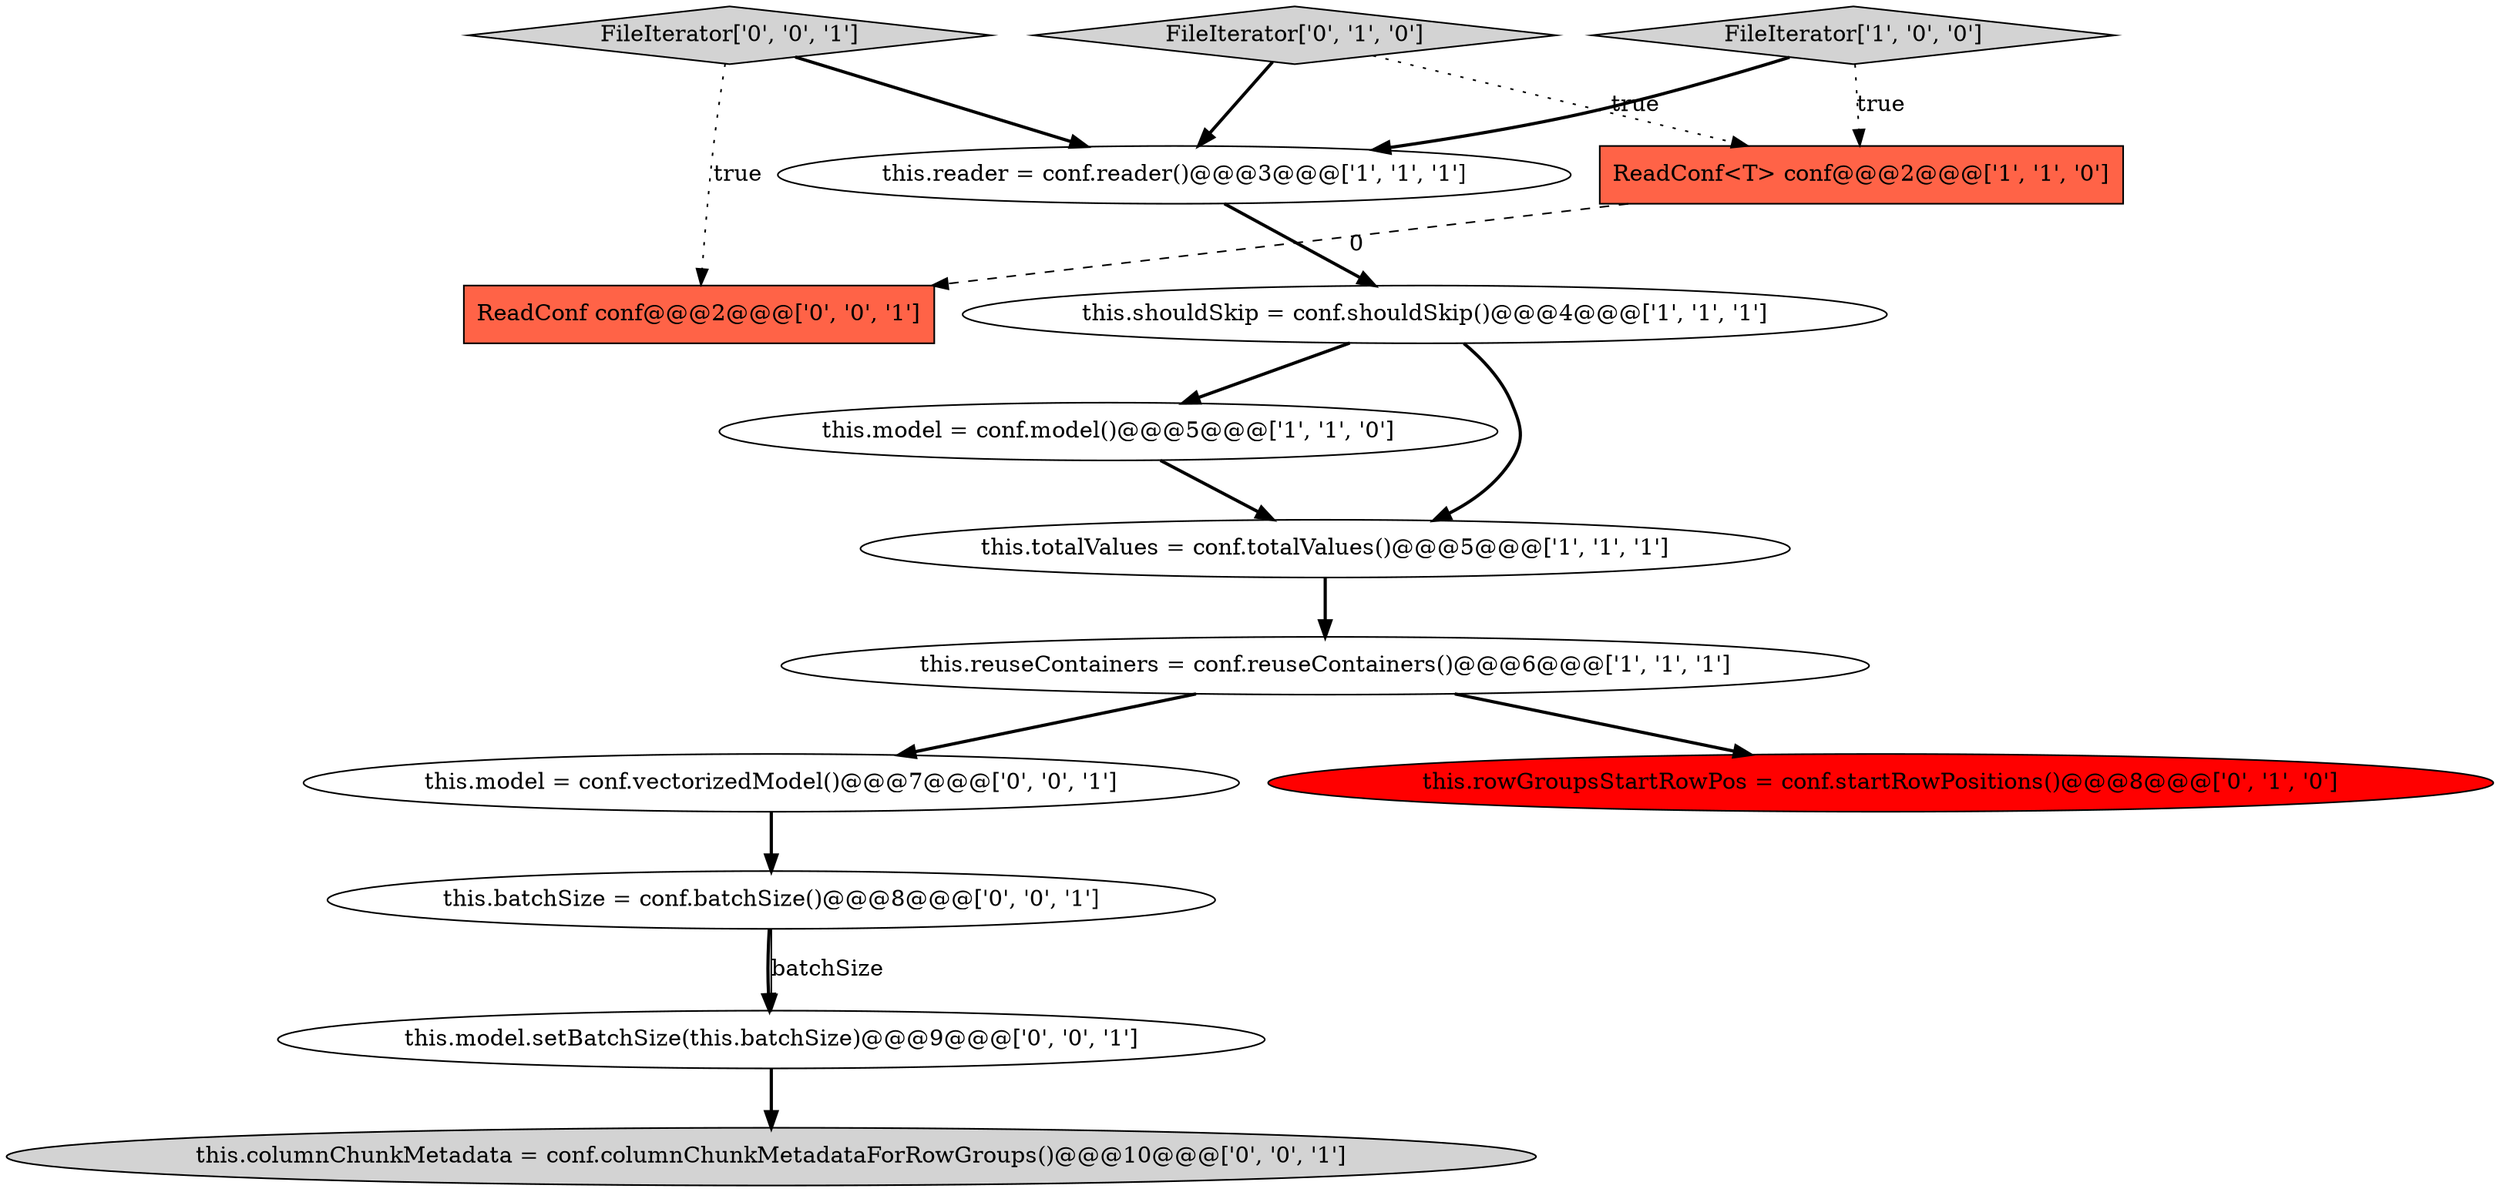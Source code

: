 digraph {
9 [style = filled, label = "this.columnChunkMetadata = conf.columnChunkMetadataForRowGroups()@@@10@@@['0', '0', '1']", fillcolor = lightgray, shape = ellipse image = "AAA0AAABBB3BBB"];
8 [style = filled, label = "this.rowGroupsStartRowPos = conf.startRowPositions()@@@8@@@['0', '1', '0']", fillcolor = red, shape = ellipse image = "AAA1AAABBB2BBB"];
13 [style = filled, label = "this.model = conf.vectorizedModel()@@@7@@@['0', '0', '1']", fillcolor = white, shape = ellipse image = "AAA0AAABBB3BBB"];
0 [style = filled, label = "this.reuseContainers = conf.reuseContainers()@@@6@@@['1', '1', '1']", fillcolor = white, shape = ellipse image = "AAA0AAABBB1BBB"];
2 [style = filled, label = "this.model = conf.model()@@@5@@@['1', '1', '0']", fillcolor = white, shape = ellipse image = "AAA0AAABBB1BBB"];
5 [style = filled, label = "this.reader = conf.reader()@@@3@@@['1', '1', '1']", fillcolor = white, shape = ellipse image = "AAA0AAABBB1BBB"];
11 [style = filled, label = "this.model.setBatchSize(this.batchSize)@@@9@@@['0', '0', '1']", fillcolor = white, shape = ellipse image = "AAA0AAABBB3BBB"];
12 [style = filled, label = "ReadConf conf@@@2@@@['0', '0', '1']", fillcolor = tomato, shape = box image = "AAA0AAABBB3BBB"];
14 [style = filled, label = "FileIterator['0', '0', '1']", fillcolor = lightgray, shape = diamond image = "AAA0AAABBB3BBB"];
7 [style = filled, label = "FileIterator['0', '1', '0']", fillcolor = lightgray, shape = diamond image = "AAA0AAABBB2BBB"];
1 [style = filled, label = "ReadConf<T> conf@@@2@@@['1', '1', '0']", fillcolor = tomato, shape = box image = "AAA0AAABBB1BBB"];
4 [style = filled, label = "this.totalValues = conf.totalValues()@@@5@@@['1', '1', '1']", fillcolor = white, shape = ellipse image = "AAA0AAABBB1BBB"];
3 [style = filled, label = "FileIterator['1', '0', '0']", fillcolor = lightgray, shape = diamond image = "AAA0AAABBB1BBB"];
10 [style = filled, label = "this.batchSize = conf.batchSize()@@@8@@@['0', '0', '1']", fillcolor = white, shape = ellipse image = "AAA0AAABBB3BBB"];
6 [style = filled, label = "this.shouldSkip = conf.shouldSkip()@@@4@@@['1', '1', '1']", fillcolor = white, shape = ellipse image = "AAA0AAABBB1BBB"];
13->10 [style = bold, label=""];
1->12 [style = dashed, label="0"];
6->4 [style = bold, label=""];
3->5 [style = bold, label=""];
7->5 [style = bold, label=""];
10->11 [style = bold, label=""];
5->6 [style = bold, label=""];
0->13 [style = bold, label=""];
7->1 [style = dotted, label="true"];
14->12 [style = dotted, label="true"];
11->9 [style = bold, label=""];
2->4 [style = bold, label=""];
3->1 [style = dotted, label="true"];
10->11 [style = solid, label="batchSize"];
4->0 [style = bold, label=""];
0->8 [style = bold, label=""];
14->5 [style = bold, label=""];
6->2 [style = bold, label=""];
}
